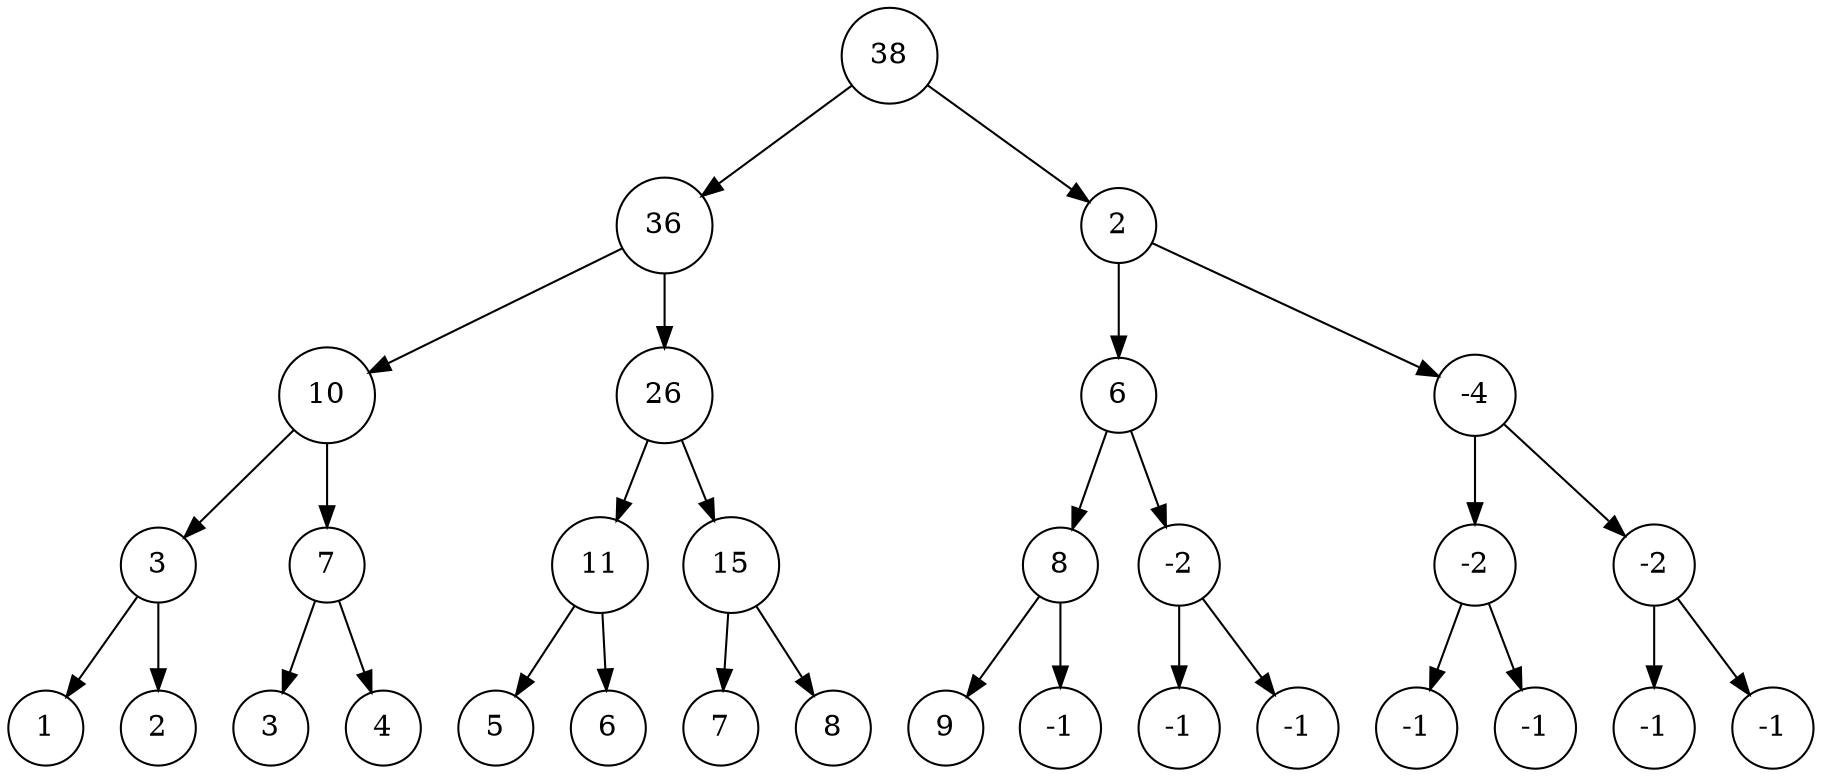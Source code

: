 digraph G{
node [shape=circle];
"0xc000006028"[label="38"];
"0xc000006028" -> "0xc000004dd0";
"0xc000006028" -> "0xc000004dc8";
"0xc000004dd0"[label="36"];
"0xc000004dd0" -> "0xc000004d90";
"0xc000004dd0" -> "0xc000004d88";
"0xc000004d90"[label="10"];
"0xc000004d90" -> "0xc000004d10";
"0xc000004d90" -> "0xc000004d08";
"0xc000004d10"[label="3"];
"0xc000004d10" -> "0xc000004c10";
"0xc000004d10" -> "0xc000004c08";
"0xc000004c10"[label="1"];
"0xc000004c08"[label="2"];
"0xc000004d08"[label="7"];
"0xc000004d08" -> "0xc000004c30";
"0xc000004d08" -> "0xc000004c28";
"0xc000004c30"[label="3"];
"0xc000004c28"[label="4"];
"0xc000004d88"[label="26"];
"0xc000004d88" -> "0xc000004d30";
"0xc000004d88" -> "0xc000004d28";
"0xc000004d30"[label="11"];
"0xc000004d30" -> "0xc000004c50";
"0xc000004d30" -> "0xc000004c48";
"0xc000004c50"[label="5"];
"0xc000004c48"[label="6"];
"0xc000004d28"[label="15"];
"0xc000004d28" -> "0xc000004c70";
"0xc000004d28" -> "0xc000004c68";
"0xc000004c70"[label="7"];
"0xc000004c68"[label="8"];
"0xc000004dc8"[label="2"];
"0xc000004dc8" -> "0xc000004db0";
"0xc000004dc8" -> "0xc000004da8";
"0xc000004db0"[label="6"];
"0xc000004db0" -> "0xc000004d50";
"0xc000004db0" -> "0xc000004d48";
"0xc000004d50"[label="8"];
"0xc000004d50" -> "0xc000004c90";
"0xc000004d50" -> "0xc000004c88";
"0xc000004c90"[label="9"];
"0xc000004c88"[label="-1"];
"0xc000004d48"[label="-2"];
"0xc000004d48" -> "0xc000004cb0";
"0xc000004d48" -> "0xc000004ca8";
"0xc000004cb0"[label="-1"];
"0xc000004ca8"[label="-1"];
"0xc000004da8"[label="-4"];
"0xc000004da8" -> "0xc000004d70";
"0xc000004da8" -> "0xc000004d68";
"0xc000004d70"[label="-2"];
"0xc000004d70" -> "0xc000004cd0";
"0xc000004d70" -> "0xc000004cc8";
"0xc000004cd0"[label="-1"];
"0xc000004cc8"[label="-1"];
"0xc000004d68"[label="-2"];
"0xc000004d68" -> "0xc000004cf0";
"0xc000004d68" -> "0xc000004ce8";
"0xc000004cf0"[label="-1"];
"0xc000004ce8"[label="-1"];

}
